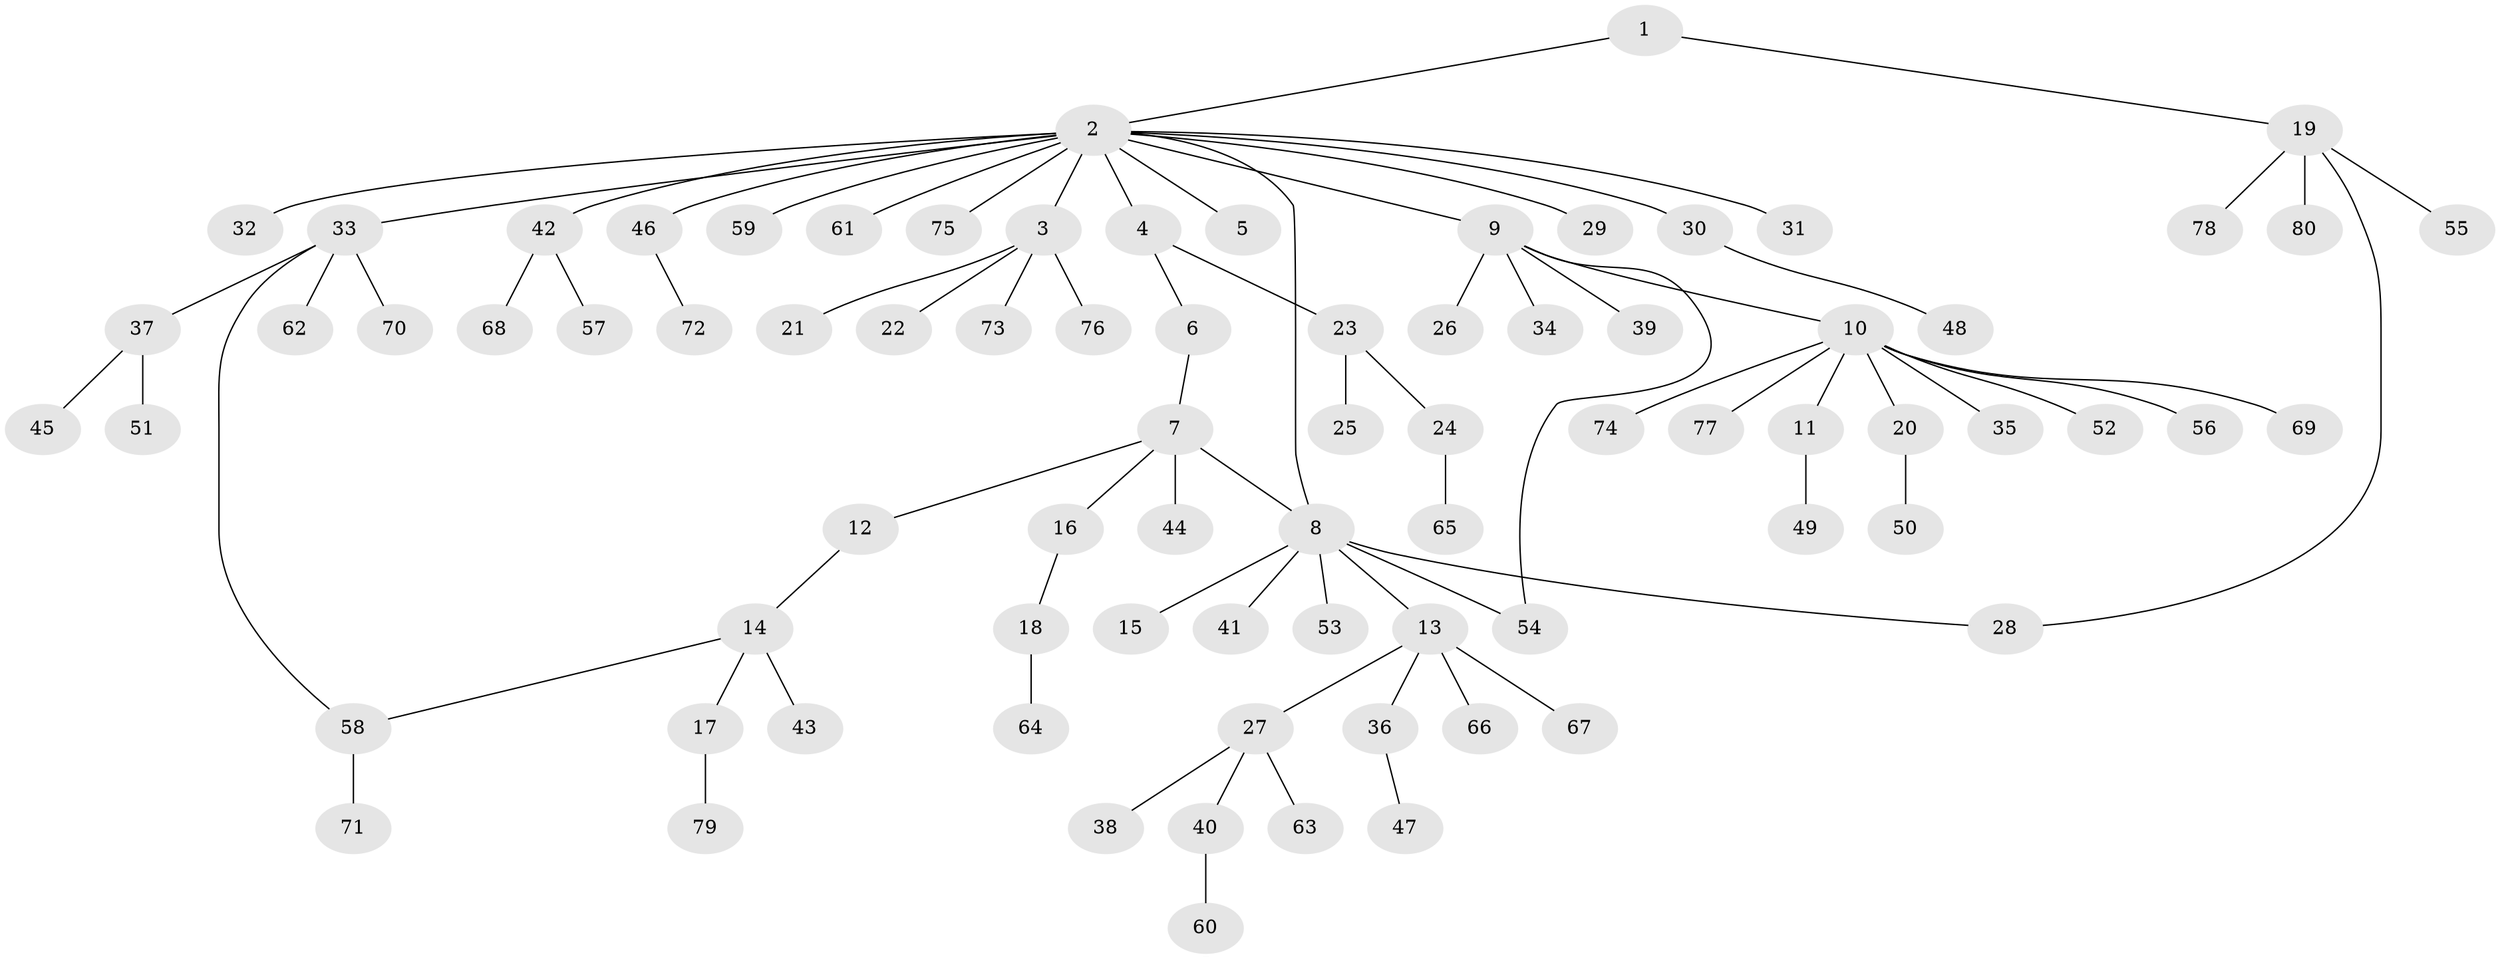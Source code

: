 // coarse degree distribution, {18: 0.03125, 1: 0.8125, 4: 0.09375, 12: 0.03125, 2: 0.03125}
// Generated by graph-tools (version 1.1) at 2025/18/03/04/25 18:18:04]
// undirected, 80 vertices, 83 edges
graph export_dot {
graph [start="1"]
  node [color=gray90,style=filled];
  1;
  2;
  3;
  4;
  5;
  6;
  7;
  8;
  9;
  10;
  11;
  12;
  13;
  14;
  15;
  16;
  17;
  18;
  19;
  20;
  21;
  22;
  23;
  24;
  25;
  26;
  27;
  28;
  29;
  30;
  31;
  32;
  33;
  34;
  35;
  36;
  37;
  38;
  39;
  40;
  41;
  42;
  43;
  44;
  45;
  46;
  47;
  48;
  49;
  50;
  51;
  52;
  53;
  54;
  55;
  56;
  57;
  58;
  59;
  60;
  61;
  62;
  63;
  64;
  65;
  66;
  67;
  68;
  69;
  70;
  71;
  72;
  73;
  74;
  75;
  76;
  77;
  78;
  79;
  80;
  1 -- 2;
  1 -- 19;
  2 -- 3;
  2 -- 4;
  2 -- 5;
  2 -- 8;
  2 -- 9;
  2 -- 29;
  2 -- 30;
  2 -- 31;
  2 -- 32;
  2 -- 33;
  2 -- 42;
  2 -- 46;
  2 -- 59;
  2 -- 61;
  2 -- 75;
  3 -- 21;
  3 -- 22;
  3 -- 73;
  3 -- 76;
  4 -- 6;
  4 -- 23;
  6 -- 7;
  7 -- 8;
  7 -- 12;
  7 -- 16;
  7 -- 44;
  8 -- 13;
  8 -- 15;
  8 -- 28;
  8 -- 41;
  8 -- 53;
  8 -- 54;
  9 -- 10;
  9 -- 26;
  9 -- 34;
  9 -- 39;
  9 -- 54;
  10 -- 11;
  10 -- 20;
  10 -- 35;
  10 -- 52;
  10 -- 56;
  10 -- 69;
  10 -- 74;
  10 -- 77;
  11 -- 49;
  12 -- 14;
  13 -- 27;
  13 -- 36;
  13 -- 66;
  13 -- 67;
  14 -- 17;
  14 -- 43;
  14 -- 58;
  16 -- 18;
  17 -- 79;
  18 -- 64;
  19 -- 28;
  19 -- 55;
  19 -- 78;
  19 -- 80;
  20 -- 50;
  23 -- 24;
  23 -- 25;
  24 -- 65;
  27 -- 38;
  27 -- 40;
  27 -- 63;
  30 -- 48;
  33 -- 37;
  33 -- 58;
  33 -- 62;
  33 -- 70;
  36 -- 47;
  37 -- 45;
  37 -- 51;
  40 -- 60;
  42 -- 57;
  42 -- 68;
  46 -- 72;
  58 -- 71;
}
